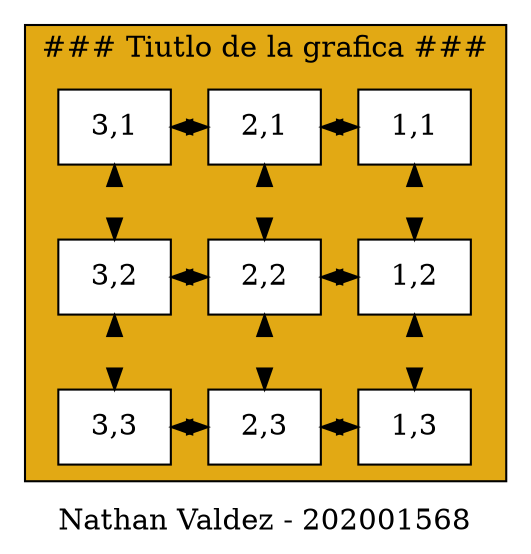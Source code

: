 digraph D{
    node[shape = box fillcolor = "FFEDBB" style = filled]
    label = "Nathan Valdez - 202001568"
    
    subgraph cluster_p{
        label = "### Tiutlo de la grafica ###"
        bgcolor = "#E2A914"
        edge[dir = "both" style=invisible]

        Node1_1[label= "1,1", group=1, fillcolor= white];
        Node2_1[label= "2,1", group=2, fillcolor= white];
        Node3_1[label= "3,1", group=3, fillcolor= white];
        Node1_2[label= "1,2", group=1, fillcolor= white];
        Node2_2[label= "2,2", group=2, fillcolor= white];
        Node3_2[label= "3,2", group=3, fillcolor= white];
        Node1_3[label= "1,3", group=1, fillcolor= white];
        Node2_3[label= "2,3", group=2, fillcolor= white];
        Node3_3[label= "3,3", group=3, fillcolor= white];

        Node2_1 -> Node1_1;
        Node3_1 -> Node2_1;
        

        Node1_1 -> Node1_2 -> Node1_3;
        Node2_1 -> Node2_2 -> Node2_3;
        Node3_1 -> Node3_2 -> Node3_3;

        // Node1_1 -> Node2_1 -> Node3_1;
        Node1_2 -> Node2_2 -> Node3_2;
        Node1_3 -> Node2_3 -> Node3_3;

        { rank=same; Node1_1; Node2_1; Node3_1};
        { rank=same; Node1_2; Node2_2; Node3_2};
        { rank=same; Node1_3; Node2_3; Node3_3};
        
        
        



    }




}
